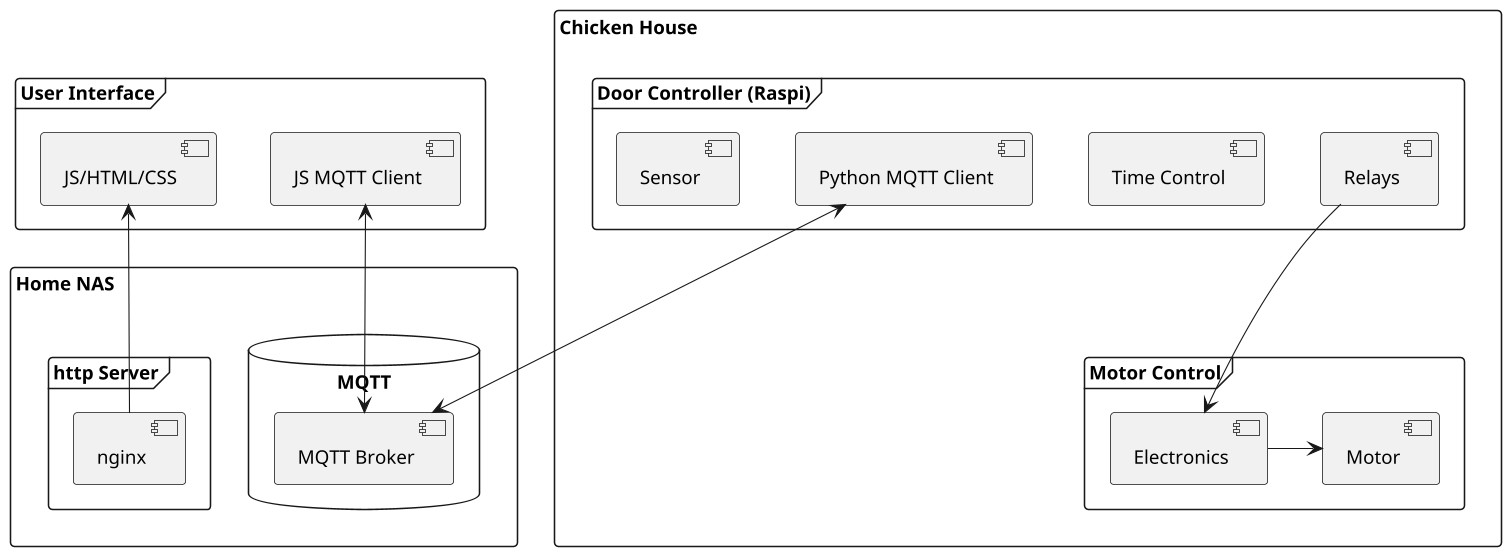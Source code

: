 @startuml

skinparam ranksep 20
skinparam dpi 150
skinparam arrowThickness 0.7
skinparam packageTitleAlignment left
skinparam usecaseBorderThickness 0.4
skinparam defaultFontSize 12
skinparam rectangleBorderThickness 1

rectangle "Home NAS" {
database "MQTT" {
    [MQTT Broker]
}
frame "http Server" {
    [nginx]
}
}

rectangle "Chicken House" {
frame "Door Controller (Raspi)" as door_controller {
    [Python MQTT Client]
    [Time Control]
    [Relays]
    [Sensor]
}
frame "Motor Control" {
    [Electronics]
    [Motor]
}
}

frame "User Interface" {
[JS MQTT Client]
[JS/HTML/CSS]
}


[JS MQTT Client] <--> [MQTT Broker]
[Python MQTT Client] <--> [MQTT Broker]
[nginx] -> [JS/HTML/CSS]
[Relays] --> [Electronics]
[Electronics] -> [Motor]

@enduml
